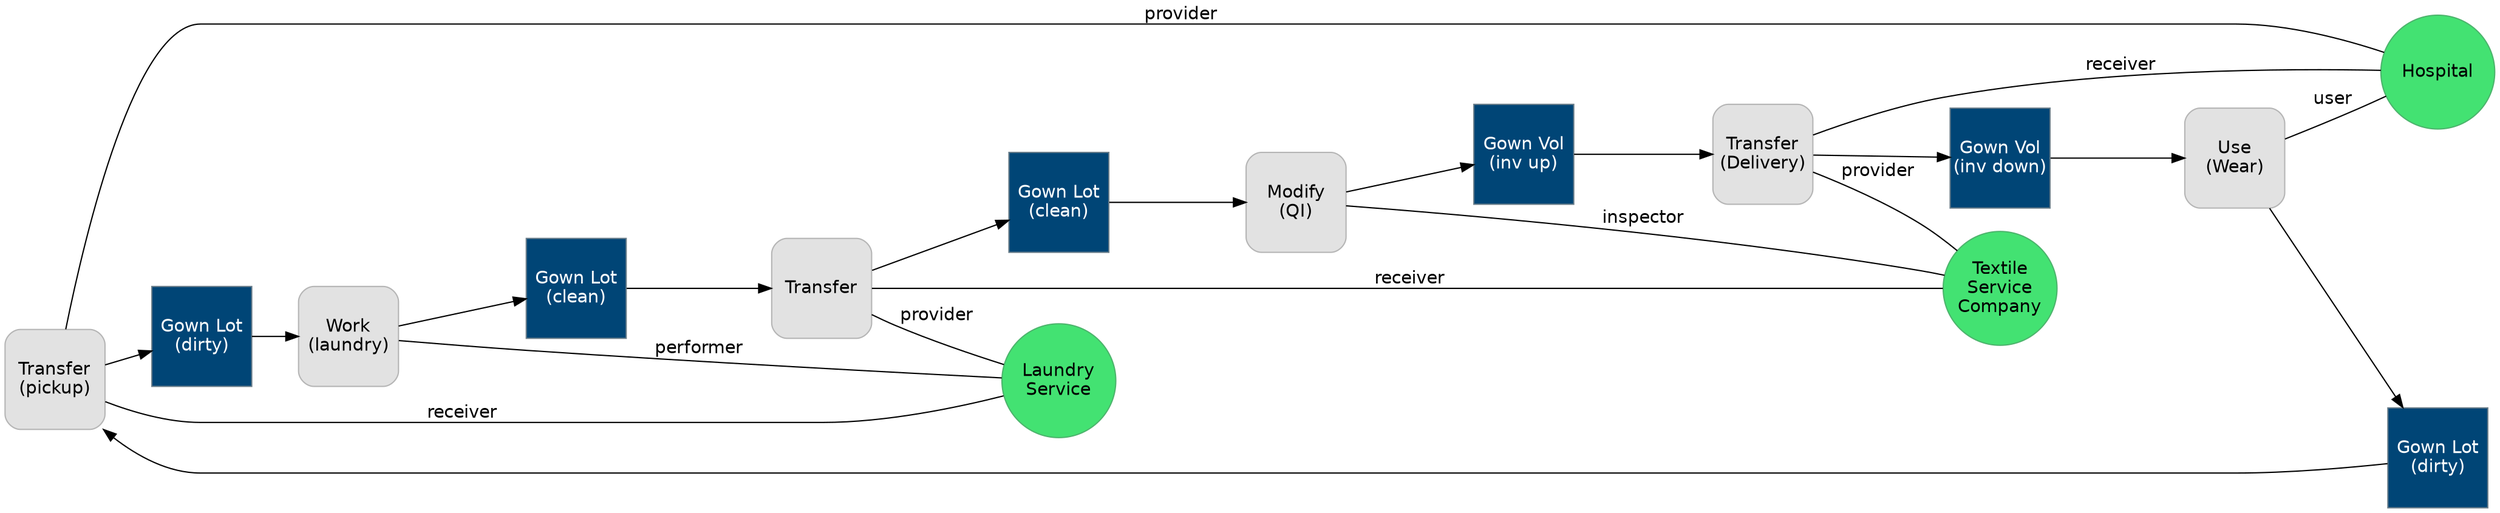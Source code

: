 digraph Zorgschorten {

rankdir="LR"//

//Agents
A1 [label="Hospital" fixedsize=true, width=1.25, shape=circle, style="filled", fillcolor="#43e272", color="#4cb46c" fontname="Helvetica"];
A2 [label="Laundry\nService" fixedsize=true, width=1.25, shape=circle, style="filled", fillcolor="#43e272", color="#4cb46c" fontname="Helvetica"];
A3 [label="Textile\nService\nCompany" fixedsize=true, width= 1.25, shape=circle, style="filled", fillcolor="#43e272", color="#4cb46c" fontname="Helvetica"];

//Resource states
R1 [label="Gown Lot\n(dirty)", fixedsize=true, width=1.1 shape=square, style="filled", fillcolor="#004576", fontcolor="white", color="#697d8a" fontname="Helvetica" ];
R2 [label="Gown Lot\n(dirty)", fixedsize=true, width=1.1 shape=square, style="filled", fillcolor="#004576", fontcolor="white", color="#697d8a" fontname="Helvetica" ];
R3 [label="Gown Lot\n(clean)", fixedsize=true, width=1.1 shape=square, style="filled", fillcolor="#004576", fontcolor="white", color="#697d8a" fontname="Helvetica" ];
R4 [label="Gown Lot\n(clean)", fixedsize=true, width=1.1 shape=square, style="filled", fillcolor="#004576", fontcolor="white", color="#697d8a" fontname="Helvetica" ];
R5 [label="Gown Vol\n(inv up)", fixedsize=true, width=1.1 shape=square, style="filled", fillcolor="#004576", fontcolor="white", color="#697d8a" fontname="Helvetica" ];
R6 [label="Gown Vol\n(inv down)", fixedsize=true, width=1.1 shape=square, style="filled", fillcolor="#004576", fontcolor="white", color="#697d8a" fontname="Helvetica" ];

//Events
E1 [label="Transfer\n(pickup)", fixedsize=true, width = 1.1, shape=square, style="rounded,filled", fillcolor="#e2e2e2", color="#b5b5b5" fontname="Helvetica"];
E2 [label="Work\n(laundry)", fixedsize=true, width = 1.1, shape=square, style="rounded,filled", fillcolor="#e2e2e2", color="#b5b5b5" fontname="Helvetica"];
E3 [label="Transfer", fixedsize=true, width = 1.1, shape=square, style="rounded,filled", fillcolor="#e2e2e2", color="#b5b5b5" fontname="Helvetica"];
E4 [label="Modify\n(QI)", fixedsize=true, width = 1.1, shape=square, style="rounded,filled", fillcolor="#e2e2e2", color="#b5b5b5" fontname="Helvetica"];
E5 [label="Transfer\n(Delivery)", fixedsize=true, width = 1.1, shape=square, style="rounded,filled", fillcolor="#e2e2e2", color="#b5b5b5" fontname="Helvetica"];
E6 [label="Use\n(Wear)", fixedsize=true, width = 1.1, shape=square, style="rounded,filled", fillcolor="#e2e2e2", color="#b5b5b5" fontname="Helvetica"];


//Roles
E1 -> A1 [dir=none, label= " provider ", fontname="Helvetica"]
E1 -> A2 [dir=none, label= " receiver ", fontname="Helvetica"]
E2 -> A2 [dir=none, label= " performer " , fontname="Helvetica"]
E3 -> A2 [dir=none, label= " provider " , fontname="Helvetica"]
E3 -> A3 [dir=none, label= " receiver " , fontname="Helvetica"]
E4 -> A3 [dir=none, label= " inspector " , fontname="Helvetica"]
E5 -> A3 [dir=none, label= " provider " , fontname="Helvetica"]
E5 -> A1 [dir=none, label= " receiver " , fontname="Helvetica"]
E6 -> A1 [dir=none, label= " user " , fontname="Helvetica"]

//Value flow
R1 -> E1 -> R2 -> E2 -> R3 -> E3 -> R4 -> E4 -> R5 -> E5 -> R6 -> E6 -> R1

}

